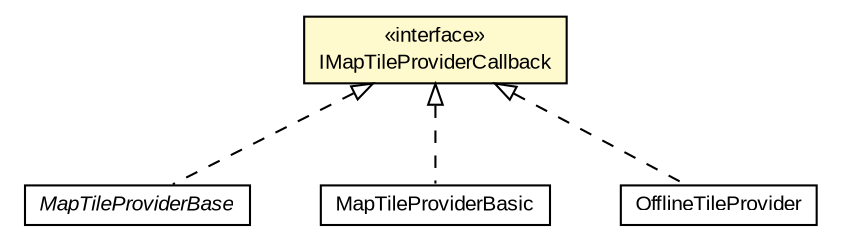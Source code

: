 #!/usr/local/bin/dot
#
# Class diagram 
# Generated by UMLGraph version R5_6-24-gf6e263 (http://www.umlgraph.org/)
#

digraph G {
	edge [fontname="arial",fontsize=10,labelfontname="arial",labelfontsize=10];
	node [fontname="arial",fontsize=10,shape=plaintext];
	nodesep=0.25;
	ranksep=0.5;
	// org.osmdroid.tileprovider.IMapTileProviderCallback
	c19269 [label=<<table title="org.osmdroid.tileprovider.IMapTileProviderCallback" border="0" cellborder="1" cellspacing="0" cellpadding="2" port="p" bgcolor="lemonChiffon" href="./IMapTileProviderCallback.html">
		<tr><td><table border="0" cellspacing="0" cellpadding="1">
<tr><td align="center" balign="center"> &#171;interface&#187; </td></tr>
<tr><td align="center" balign="center"> IMapTileProviderCallback </td></tr>
		</table></td></tr>
		</table>>, URL="./IMapTileProviderCallback.html", fontname="arial", fontcolor="black", fontsize=10.0];
	// org.osmdroid.tileprovider.MapTileProviderBase
	c19275 [label=<<table title="org.osmdroid.tileprovider.MapTileProviderBase" border="0" cellborder="1" cellspacing="0" cellpadding="2" port="p" href="./MapTileProviderBase.html">
		<tr><td><table border="0" cellspacing="0" cellpadding="1">
<tr><td align="center" balign="center"><font face="arial italic"> MapTileProviderBase </font></td></tr>
		</table></td></tr>
		</table>>, URL="./MapTileProviderBase.html", fontname="arial", fontcolor="black", fontsize=10.0];
	// org.osmdroid.tileprovider.MapTileProviderBasic
	c19276 [label=<<table title="org.osmdroid.tileprovider.MapTileProviderBasic" border="0" cellborder="1" cellspacing="0" cellpadding="2" port="p" href="./MapTileProviderBasic.html">
		<tr><td><table border="0" cellspacing="0" cellpadding="1">
<tr><td align="center" balign="center"> MapTileProviderBasic </td></tr>
		</table></td></tr>
		</table>>, URL="./MapTileProviderBasic.html", fontname="arial", fontcolor="black", fontsize=10.0];
	// org.osmdroid.tileprovider.modules.OfflineTileProvider
	c19303 [label=<<table title="org.osmdroid.tileprovider.modules.OfflineTileProvider" border="0" cellborder="1" cellspacing="0" cellpadding="2" port="p" href="./modules/OfflineTileProvider.html">
		<tr><td><table border="0" cellspacing="0" cellpadding="1">
<tr><td align="center" balign="center"> OfflineTileProvider </td></tr>
		</table></td></tr>
		</table>>, URL="./modules/OfflineTileProvider.html", fontname="arial", fontcolor="black", fontsize=10.0];
	//org.osmdroid.tileprovider.MapTileProviderBase implements org.osmdroid.tileprovider.IMapTileProviderCallback
	c19269:p -> c19275:p [dir=back,arrowtail=empty,style=dashed];
	//org.osmdroid.tileprovider.MapTileProviderBasic implements org.osmdroid.tileprovider.IMapTileProviderCallback
	c19269:p -> c19276:p [dir=back,arrowtail=empty,style=dashed];
	//org.osmdroid.tileprovider.modules.OfflineTileProvider implements org.osmdroid.tileprovider.IMapTileProviderCallback
	c19269:p -> c19303:p [dir=back,arrowtail=empty,style=dashed];
}

